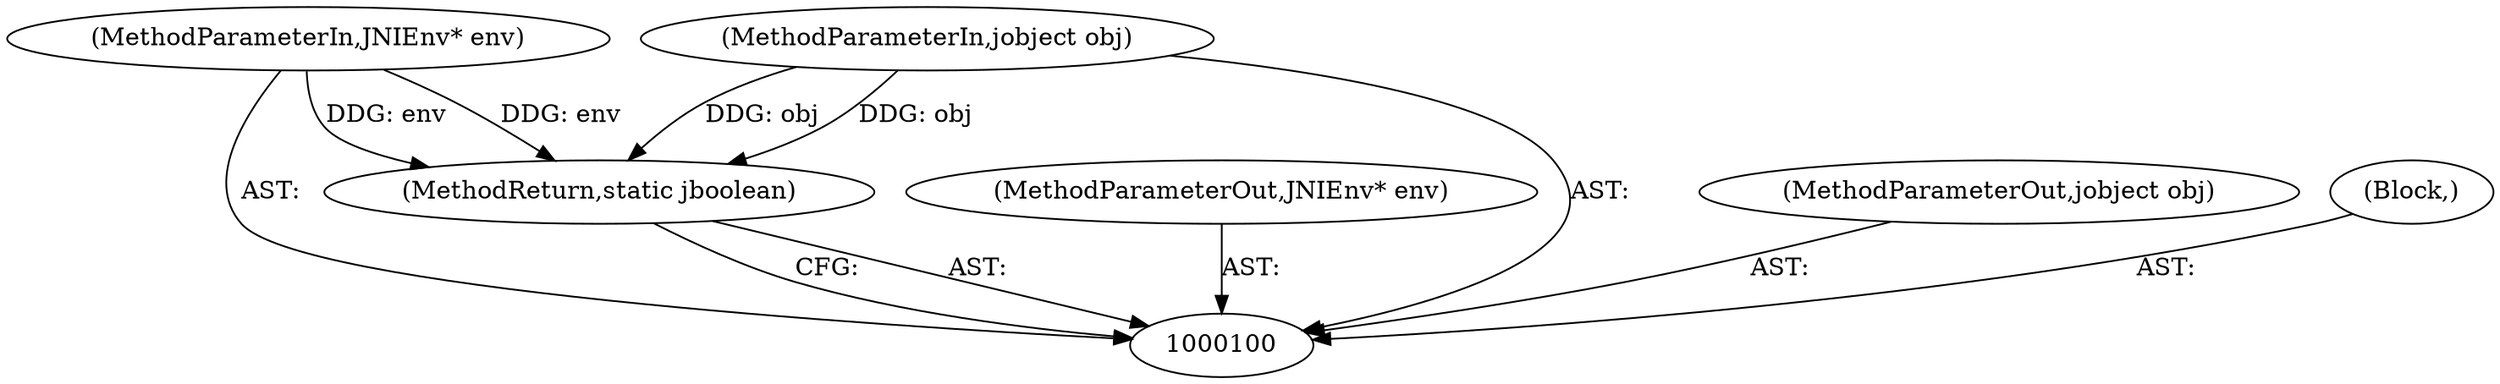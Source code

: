 digraph "0_Android_122feb9a0b04290f55183ff2f0384c6c53756bd8" {
"1000104" [label="(MethodReturn,static jboolean)"];
"1000101" [label="(MethodParameterIn,JNIEnv* env)"];
"1000110" [label="(MethodParameterOut,JNIEnv* env)"];
"1000102" [label="(MethodParameterIn,jobject obj)"];
"1000111" [label="(MethodParameterOut,jobject obj)"];
"1000103" [label="(Block,)"];
"1000104" -> "1000100"  [label="AST: "];
"1000104" -> "1000100"  [label="CFG: "];
"1000102" -> "1000104"  [label="DDG: obj"];
"1000101" -> "1000104"  [label="DDG: env"];
"1000101" -> "1000100"  [label="AST: "];
"1000101" -> "1000104"  [label="DDG: env"];
"1000110" -> "1000100"  [label="AST: "];
"1000102" -> "1000100"  [label="AST: "];
"1000102" -> "1000104"  [label="DDG: obj"];
"1000111" -> "1000100"  [label="AST: "];
"1000103" -> "1000100"  [label="AST: "];
}
